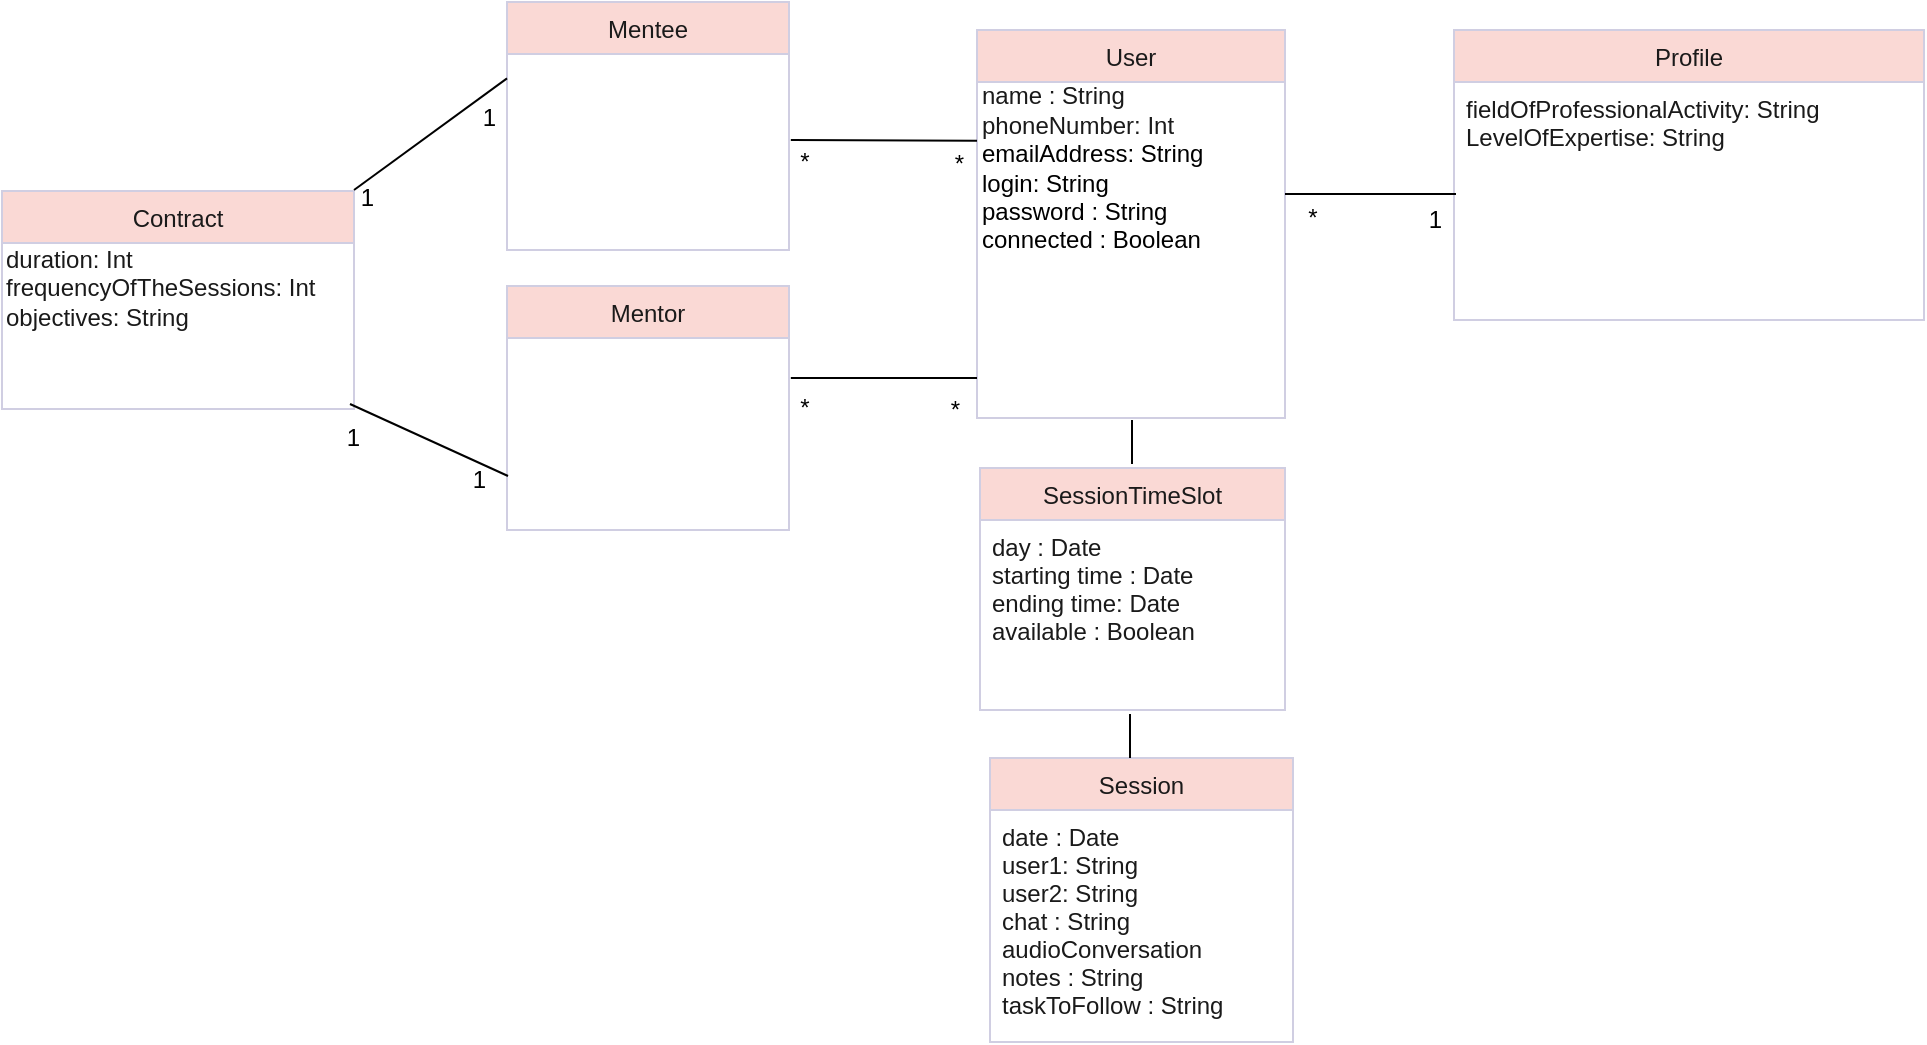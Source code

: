 <mxfile version="14.4.2" type="github">
  <diagram id="C5RBs43oDa-KdzZeNtuy" name="Page-1">
    <mxGraphModel dx="1248" dy="2331" grid="0" gridSize="10" guides="1" tooltips="1" connect="1" arrows="1" fold="1" page="1" pageScale="1" pageWidth="1169" pageHeight="827" background="none" math="0" shadow="0">
      <root>
        <mxCell id="WIyWlLk6GJQsqaUBKTNV-0" />
        <mxCell id="WIyWlLk6GJQsqaUBKTNV-1" parent="WIyWlLk6GJQsqaUBKTNV-0" />
        <mxCell id="zkfFHV4jXpPFQw0GAbJ--0" value="User" style="swimlane;fontStyle=0;align=center;verticalAlign=top;childLayout=stackLayout;horizontal=1;startSize=26;horizontalStack=0;resizeParent=1;resizeLast=0;collapsible=1;marginBottom=0;rounded=0;shadow=0;strokeWidth=1;fillColor=#FAD9D5;strokeColor=#D0CEE2;fontColor=#1A1A1A;perimeterSpacing=1;" parent="WIyWlLk6GJQsqaUBKTNV-1" vertex="1">
          <mxGeometry x="576.5" y="-1604" width="154" height="194" as="geometry">
            <mxRectangle x="230" y="140" width="160" height="26" as="alternateBounds" />
          </mxGeometry>
        </mxCell>
        <mxCell id="AnfF-M3w__2afX3o7AXB-13" value="&lt;span style=&quot;color: rgb(26 , 26 , 26)&quot;&gt;name : String&lt;br&gt;&lt;/span&gt;&lt;span style=&quot;color: rgb(26 , 26 , 26)&quot;&gt;phoneNumber: Int&lt;br&gt;&lt;/span&gt;emailAddress: String&lt;br&gt;&lt;div style=&quot;padding: 0px ; margin: 0px&quot;&gt;&lt;span&gt;login: String&lt;/span&gt;&lt;/div&gt;&lt;div style=&quot;padding: 0px ; margin: 0px&quot;&gt;&lt;span&gt;password : String&lt;/span&gt;&lt;/div&gt;&lt;div style=&quot;padding: 0px ; margin: 0px&quot;&gt;&lt;span&gt;connected : Boolean&lt;/span&gt;&lt;/div&gt;&lt;p&gt;&lt;/p&gt;" style="text;html=1;align=left;verticalAlign=middle;resizable=0;points=[];autosize=1;" parent="zkfFHV4jXpPFQw0GAbJ--0" vertex="1">
          <mxGeometry y="26" width="154" height="98" as="geometry" />
        </mxCell>
        <mxCell id="zkfFHV4jXpPFQw0GAbJ--6" value="Session" style="swimlane;fontStyle=0;align=center;verticalAlign=top;childLayout=stackLayout;horizontal=1;startSize=26;horizontalStack=0;resizeParent=1;resizeLast=0;collapsible=1;marginBottom=0;rounded=0;shadow=0;strokeWidth=1;fillColor=#FAD9D5;strokeColor=#D0CEE2;fontColor=#1A1A1A;" parent="WIyWlLk6GJQsqaUBKTNV-1" vertex="1">
          <mxGeometry x="583" y="-1240" width="151.5" height="142" as="geometry">
            <mxRectangle x="130" y="380" width="160" height="26" as="alternateBounds" />
          </mxGeometry>
        </mxCell>
        <mxCell id="iasEgWI5h-zd5aUJ1qRH-27" style="edgeStyle=orthogonalEdgeStyle;curved=0;rounded=1;sketch=0;orthogonalLoop=1;jettySize=auto;html=1;exitX=1;exitY=0.5;exitDx=0;exitDy=0;dashed=1;strokeColor=#09555B;fontColor=#1A1A1A;entryX=1;entryY=0.5;entryDx=0;entryDy=0;" parent="zkfFHV4jXpPFQw0GAbJ--6" edge="1">
          <mxGeometry relative="1" as="geometry">
            <mxPoint x="176.5" y="-292.5" as="targetPoint" />
            <mxPoint x="176.5" y="-292.5" as="sourcePoint" />
          </mxGeometry>
        </mxCell>
        <mxCell id="zkfFHV4jXpPFQw0GAbJ--8" value="date : Date&#xa;user1: String&#xa;user2: String&#xa;chat : String&#xa;audioConversation &#xa;notes : String&#xa;taskToFollow : String" style="text;align=left;verticalAlign=top;spacingLeft=4;spacingRight=4;overflow=hidden;rotatable=0;points=[[0,0.5],[1,0.5]];portConstraint=eastwest;rounded=0;shadow=0;html=0;fontColor=#1A1A1A;" parent="zkfFHV4jXpPFQw0GAbJ--6" vertex="1">
          <mxGeometry y="26" width="151.5" height="103" as="geometry" />
        </mxCell>
        <mxCell id="zkfFHV4jXpPFQw0GAbJ--13" value="Profile" style="swimlane;fontStyle=0;align=center;verticalAlign=top;childLayout=stackLayout;horizontal=1;startSize=26;horizontalStack=0;resizeParent=1;resizeLast=0;collapsible=1;marginBottom=0;rounded=0;shadow=0;strokeWidth=1;fillColor=#FAD9D5;strokeColor=#D0CEE2;fontColor=#1A1A1A;" parent="WIyWlLk6GJQsqaUBKTNV-1" vertex="1">
          <mxGeometry x="815" y="-1604" width="235" height="145" as="geometry">
            <mxRectangle x="340" y="380" width="170" height="26" as="alternateBounds" />
          </mxGeometry>
        </mxCell>
        <mxCell id="zkfFHV4jXpPFQw0GAbJ--14" value="fieldOfProfessionalActivity: String&#xa;LevelOfExpertise: String" style="text;align=left;verticalAlign=top;spacingLeft=4;spacingRight=4;overflow=hidden;rotatable=0;points=[[0,0.5],[1,0.5]];portConstraint=eastwest;fontColor=#1A1A1A;" parent="zkfFHV4jXpPFQw0GAbJ--13" vertex="1">
          <mxGeometry y="26" width="235" height="34" as="geometry" />
        </mxCell>
        <mxCell id="zkfFHV4jXpPFQw0GAbJ--17" value="Contract" style="swimlane;fontStyle=0;align=center;verticalAlign=top;childLayout=stackLayout;horizontal=1;startSize=26;horizontalStack=0;resizeParent=1;resizeLast=0;collapsible=1;marginBottom=0;rounded=0;shadow=0;strokeWidth=1;fillColor=#FAD9D5;strokeColor=#D0CEE2;fontColor=#1A1A1A;" parent="WIyWlLk6GJQsqaUBKTNV-1" vertex="1">
          <mxGeometry x="89" y="-1523.5" width="176" height="109" as="geometry">
            <mxRectangle x="270" y="220" width="160" height="26" as="alternateBounds" />
          </mxGeometry>
        </mxCell>
        <mxCell id="EejjtPwQlQWwgJTkdmp0-24" value="duration: Int&lt;br&gt;frequencyOfTheSessions: Int&lt;br&gt;objectives: String" style="text;html=1;align=left;verticalAlign=middle;resizable=0;points=[];autosize=1;fontColor=#1A1A1A;" parent="zkfFHV4jXpPFQw0GAbJ--17" vertex="1">
          <mxGeometry y="26" width="176" height="45" as="geometry" />
        </mxCell>
        <mxCell id="6Gsl42CNQXsL94lYynWq-3" value="SessionTimeSlot" style="swimlane;fontStyle=0;align=center;verticalAlign=top;childLayout=stackLayout;horizontal=1;startSize=26;horizontalStack=0;resizeParent=1;resizeLast=0;collapsible=1;marginBottom=0;rounded=0;shadow=0;strokeWidth=1;fillColor=#FAD9D5;strokeColor=#D0CEE2;fontColor=#1A1A1A;" parent="WIyWlLk6GJQsqaUBKTNV-1" vertex="1">
          <mxGeometry x="578" y="-1385" width="152.5" height="121" as="geometry">
            <mxRectangle x="340" y="380" width="170" height="26" as="alternateBounds" />
          </mxGeometry>
        </mxCell>
        <mxCell id="6Gsl42CNQXsL94lYynWq-4" value="day : Date&#xa;starting time : Date&#xa;ending time: Date&#xa;available : Boolean&#xa;" style="text;align=left;verticalAlign=top;spacingLeft=4;spacingRight=4;overflow=hidden;rotatable=0;points=[[0,0.5],[1,0.5]];portConstraint=eastwest;fontColor=#1A1A1A;" parent="6Gsl42CNQXsL94lYynWq-3" vertex="1">
          <mxGeometry y="26" width="152.5" height="95" as="geometry" />
        </mxCell>
        <mxCell id="EejjtPwQlQWwgJTkdmp0-0" value="Mentor" style="swimlane;fontStyle=0;align=center;verticalAlign=top;childLayout=stackLayout;horizontal=1;startSize=26;horizontalStack=0;resizeParent=1;resizeLast=0;collapsible=1;marginBottom=0;rounded=0;shadow=0;strokeWidth=1;fillColor=#FAD9D5;strokeColor=#D0CEE2;fontColor=#1A1A1A;" parent="WIyWlLk6GJQsqaUBKTNV-1" vertex="1">
          <mxGeometry x="341.5" y="-1476" width="141" height="122" as="geometry">
            <mxRectangle x="230" y="140" width="160" height="26" as="alternateBounds" />
          </mxGeometry>
        </mxCell>
        <mxCell id="EejjtPwQlQWwgJTkdmp0-6" value="Mentee" style="swimlane;fontStyle=0;align=center;verticalAlign=top;childLayout=stackLayout;horizontal=1;startSize=26;horizontalStack=0;resizeParent=1;resizeLast=0;collapsible=1;marginBottom=0;rounded=0;shadow=0;strokeWidth=1;fillColor=#FAD9D5;strokeColor=#D0CEE2;fontColor=#1A1A1A;" parent="WIyWlLk6GJQsqaUBKTNV-1" vertex="1">
          <mxGeometry x="341.5" y="-1618" width="141" height="124" as="geometry">
            <mxRectangle x="230" y="140" width="160" height="26" as="alternateBounds" />
          </mxGeometry>
        </mxCell>
        <mxCell id="BDFnZYUjpFA3TImfayYs-3" value="" style="endArrow=none;html=1;rounded=0;strokeColor=#000000;" parent="EejjtPwQlQWwgJTkdmp0-6" edge="1">
          <mxGeometry relative="1" as="geometry">
            <mxPoint x="-76.5" y="94" as="sourcePoint" />
            <mxPoint y="38.19" as="targetPoint" />
          </mxGeometry>
        </mxCell>
        <mxCell id="AnfF-M3w__2afX3o7AXB-26" value="" style="endArrow=none;html=1;rounded=0;strokeColor=#000000;" parent="WIyWlLk6GJQsqaUBKTNV-1" edge="1">
          <mxGeometry relative="1" as="geometry">
            <mxPoint x="730.5" y="-1522" as="sourcePoint" />
            <mxPoint x="816" y="-1522" as="targetPoint" />
          </mxGeometry>
        </mxCell>
        <mxCell id="AnfF-M3w__2afX3o7AXB-27" value="1" style="resizable=0;html=1;align=right;verticalAlign=bottom;" parent="AnfF-M3w__2afX3o7AXB-26" connectable="0" vertex="1">
          <mxGeometry x="1" relative="1" as="geometry">
            <mxPoint x="-6.5" y="21" as="offset" />
          </mxGeometry>
        </mxCell>
        <mxCell id="AnfF-M3w__2afX3o7AXB-28" value="*" style="text;html=1;align=center;verticalAlign=middle;resizable=0;points=[];autosize=1;" parent="WIyWlLk6GJQsqaUBKTNV-1" vertex="1">
          <mxGeometry x="736.5" y="-1519" width="15" height="18" as="geometry" />
        </mxCell>
        <mxCell id="AnfF-M3w__2afX3o7AXB-29" value="" style="endArrow=none;html=1;rounded=0;strokeColor=#000000;entryX=-0.006;entryY=0.146;entryDx=0;entryDy=0;entryPerimeter=0;" parent="WIyWlLk6GJQsqaUBKTNV-1" edge="1">
          <mxGeometry relative="1" as="geometry">
            <mxPoint x="483.42" y="-1549" as="sourcePoint" />
            <mxPoint x="576.496" y="-1548.62" as="targetPoint" />
          </mxGeometry>
        </mxCell>
        <mxCell id="AnfF-M3w__2afX3o7AXB-30" value="*" style="resizable=0;html=1;align=right;verticalAlign=bottom;" parent="AnfF-M3w__2afX3o7AXB-29" connectable="0" vertex="1">
          <mxGeometry x="1" relative="1" as="geometry">
            <mxPoint x="-6" y="20.62" as="offset" />
          </mxGeometry>
        </mxCell>
        <mxCell id="AnfF-M3w__2afX3o7AXB-31" value="*" style="text;html=1;align=center;verticalAlign=middle;resizable=0;points=[];autosize=1;" parent="WIyWlLk6GJQsqaUBKTNV-1" vertex="1">
          <mxGeometry x="482.5" y="-1547" width="15" height="18" as="geometry" />
        </mxCell>
        <mxCell id="AnfF-M3w__2afX3o7AXB-33" value="" style="endArrow=none;html=1;rounded=0;strokeColor=#000000;" parent="WIyWlLk6GJQsqaUBKTNV-1" edge="1">
          <mxGeometry relative="1" as="geometry">
            <mxPoint x="483.42" y="-1430" as="sourcePoint" />
            <mxPoint x="576.5" y="-1430" as="targetPoint" />
          </mxGeometry>
        </mxCell>
        <mxCell id="AnfF-M3w__2afX3o7AXB-34" value="*" style="resizable=0;html=1;align=right;verticalAlign=bottom;" parent="AnfF-M3w__2afX3o7AXB-33" connectable="0" vertex="1">
          <mxGeometry x="1" relative="1" as="geometry">
            <mxPoint x="-7.92" y="24" as="offset" />
          </mxGeometry>
        </mxCell>
        <mxCell id="AnfF-M3w__2afX3o7AXB-35" value="*" style="text;html=1;align=center;verticalAlign=middle;resizable=0;points=[];autosize=1;" parent="WIyWlLk6GJQsqaUBKTNV-1" vertex="1">
          <mxGeometry x="482.5" y="-1424" width="15" height="18" as="geometry" />
        </mxCell>
        <mxCell id="BDFnZYUjpFA3TImfayYs-7" value="1" style="resizable=0;html=1;align=right;verticalAlign=bottom;" parent="WIyWlLk6GJQsqaUBKTNV-1" connectable="0" vertex="1">
          <mxGeometry x="332" y="-1559" as="geometry">
            <mxPoint x="4" y="7" as="offset" />
          </mxGeometry>
        </mxCell>
        <mxCell id="BDFnZYUjpFA3TImfayYs-8" value="1" style="resizable=0;html=1;align=right;verticalAlign=bottom;" parent="WIyWlLk6GJQsqaUBKTNV-1" connectable="0" vertex="1">
          <mxGeometry x="815" y="-1469" as="geometry">
            <mxPoint x="-540" y="-43" as="offset" />
          </mxGeometry>
        </mxCell>
        <mxCell id="BDFnZYUjpFA3TImfayYs-9" value="1" style="resizable=0;html=1;align=right;verticalAlign=bottom;" parent="WIyWlLk6GJQsqaUBKTNV-1" connectable="0" vertex="1">
          <mxGeometry x="840" y="-1487" as="geometry">
            <mxPoint x="-509" y="116" as="offset" />
          </mxGeometry>
        </mxCell>
        <mxCell id="BDFnZYUjpFA3TImfayYs-10" value="1" style="resizable=0;html=1;align=right;verticalAlign=bottom;" parent="WIyWlLk6GJQsqaUBKTNV-1" connectable="0" vertex="1">
          <mxGeometry x="268" y="-1392" as="geometry" />
        </mxCell>
        <mxCell id="BDFnZYUjpFA3TImfayYs-12" value="" style="endArrow=none;html=1;rounded=0;strokeColor=#000000;" parent="WIyWlLk6GJQsqaUBKTNV-1" edge="1">
          <mxGeometry relative="1" as="geometry">
            <mxPoint x="653" y="-1262" as="sourcePoint" />
            <mxPoint x="653" y="-1240" as="targetPoint" />
          </mxGeometry>
        </mxCell>
        <mxCell id="BDFnZYUjpFA3TImfayYs-14" value="" style="endArrow=none;html=1;rounded=0;strokeColor=#000000;" parent="WIyWlLk6GJQsqaUBKTNV-1" edge="1">
          <mxGeometry relative="1" as="geometry">
            <mxPoint x="654" y="-1409" as="sourcePoint" />
            <mxPoint x="654" y="-1387" as="targetPoint" />
          </mxGeometry>
        </mxCell>
        <mxCell id="BDFnZYUjpFA3TImfayYs-5" value="" style="endArrow=none;html=1;rounded=0;strokeColor=#000000;" parent="WIyWlLk6GJQsqaUBKTNV-1" edge="1">
          <mxGeometry relative="1" as="geometry">
            <mxPoint x="263" y="-1417" as="sourcePoint" />
            <mxPoint x="342" y="-1381" as="targetPoint" />
          </mxGeometry>
        </mxCell>
      </root>
    </mxGraphModel>
  </diagram>
</mxfile>
